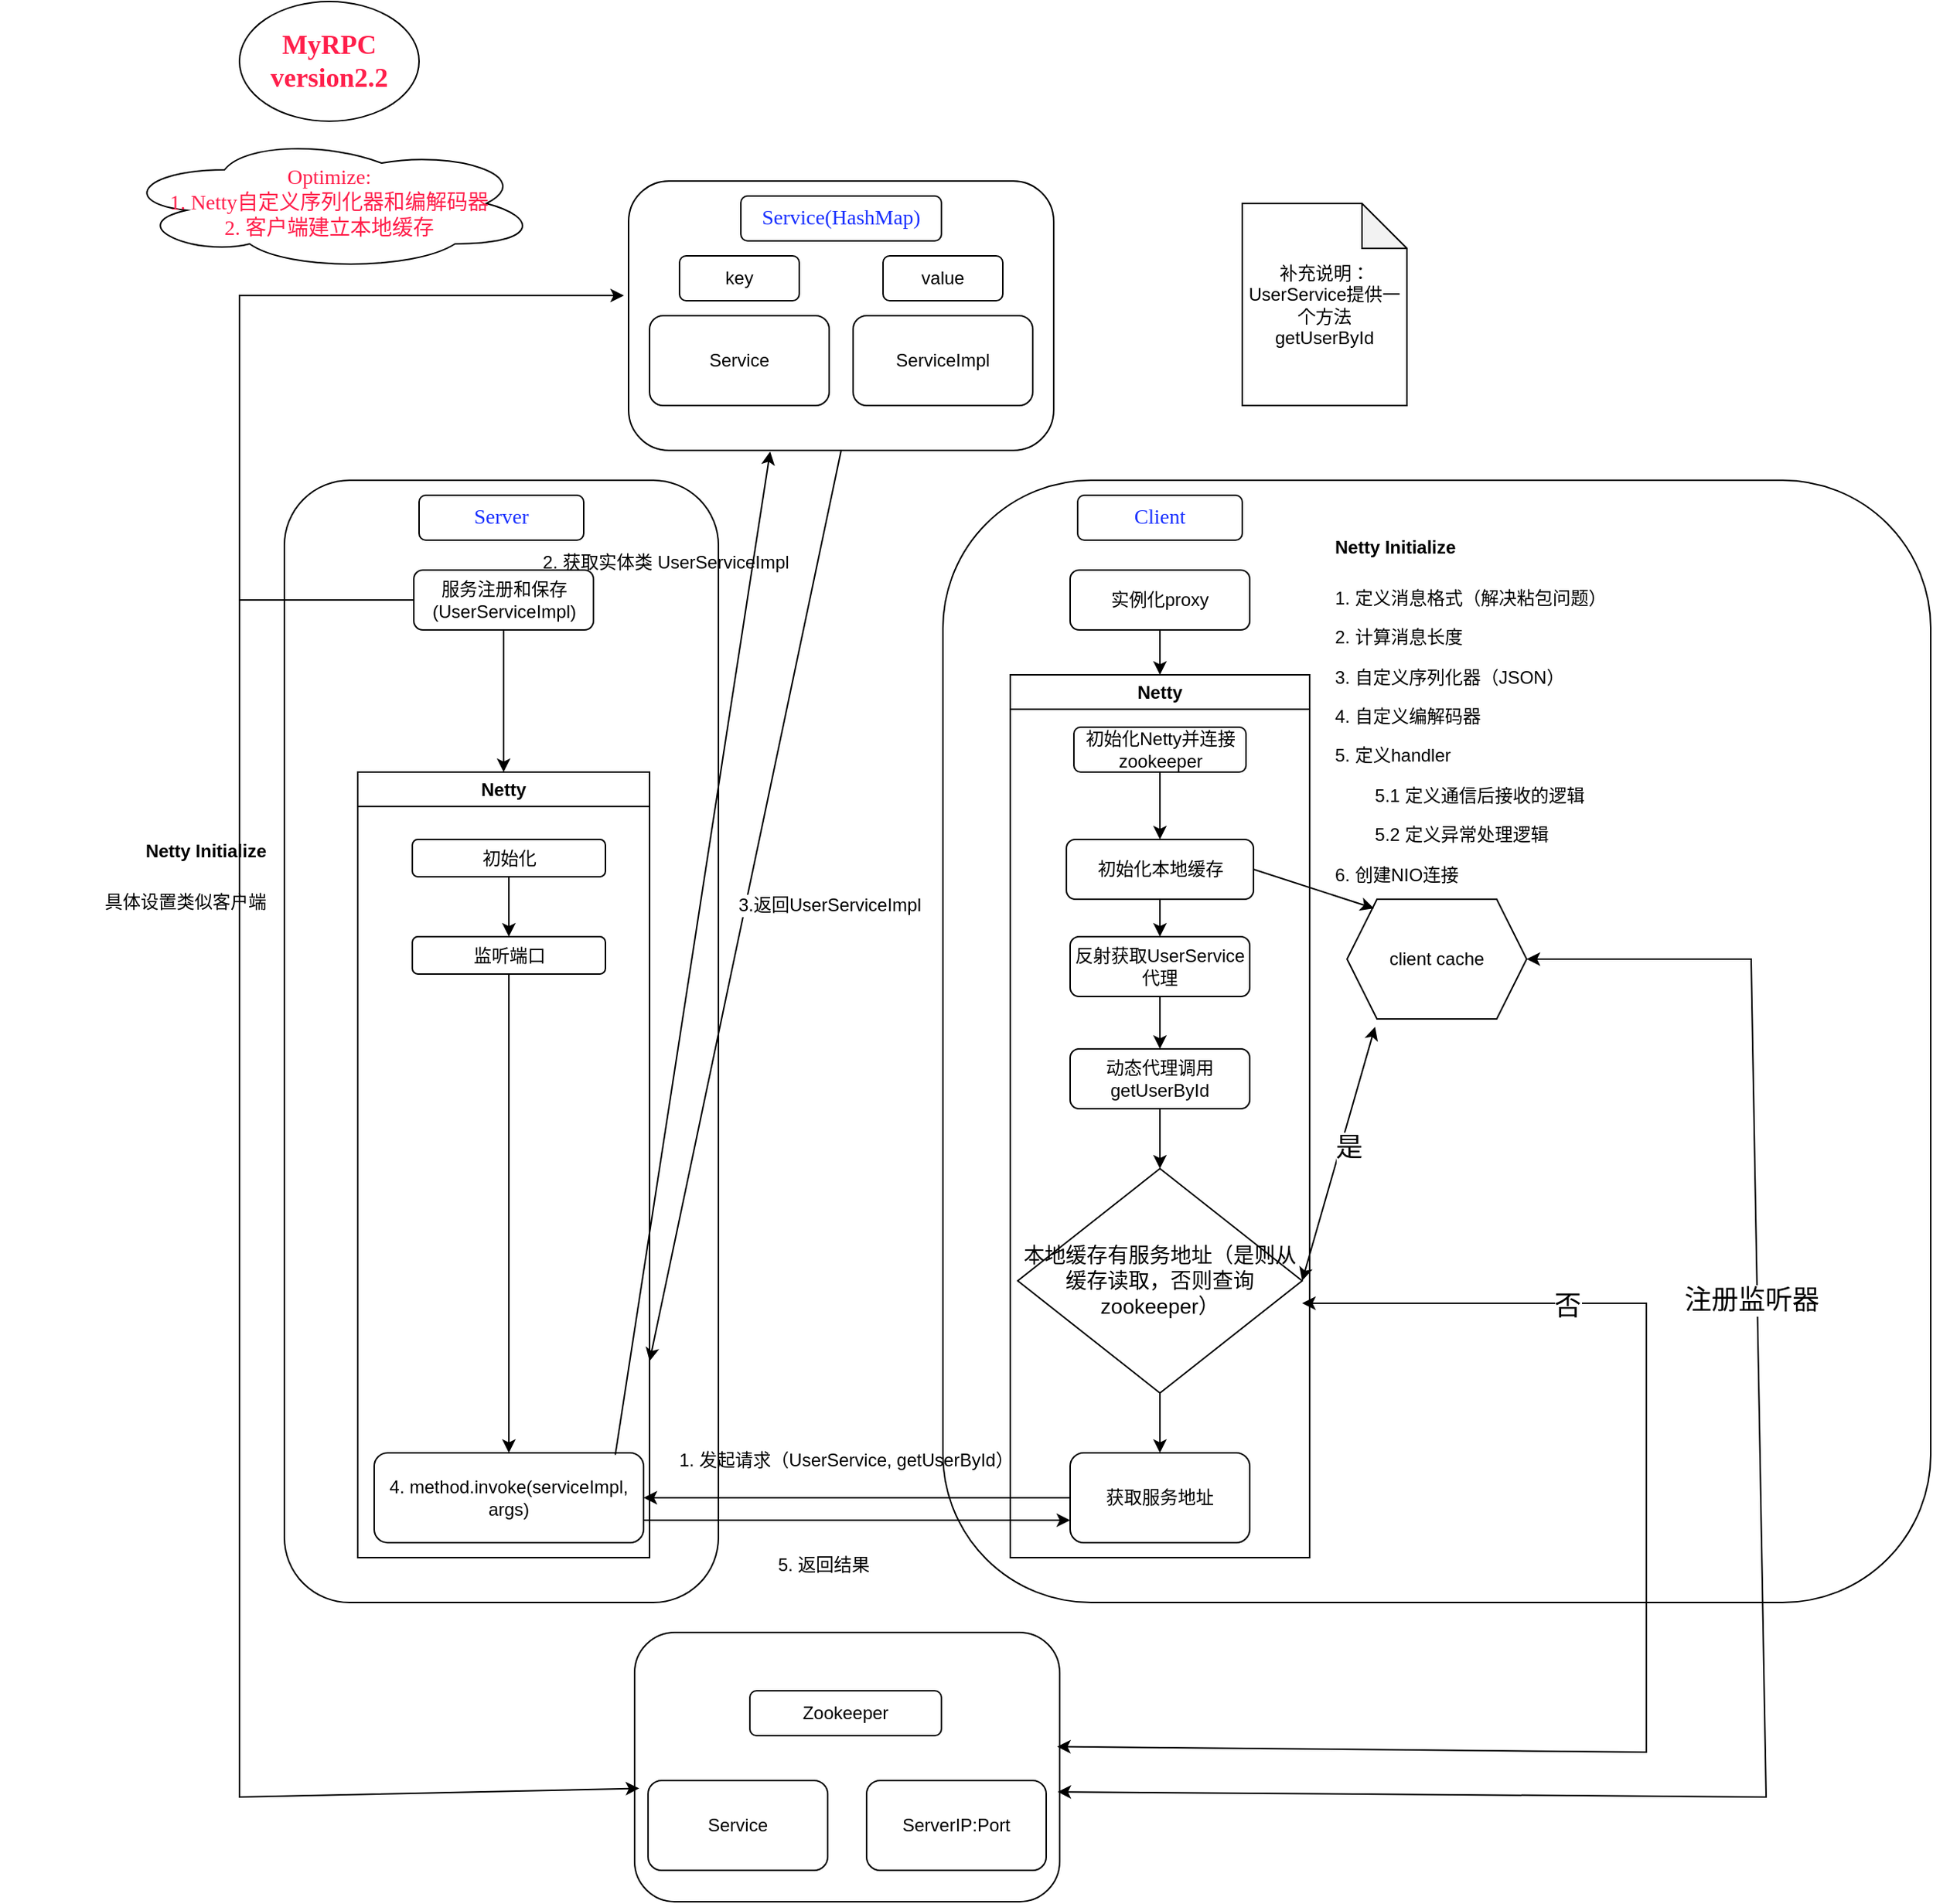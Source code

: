 <mxfile version="26.0.8">
  <diagram name="第 1 页" id="ZML3KXHriG-NJUgA67tz">
    <mxGraphModel dx="1709" dy="1685" grid="1" gridSize="10" guides="1" tooltips="1" connect="1" arrows="1" fold="1" page="1" pageScale="1" pageWidth="827" pageHeight="1169" math="0" shadow="0">
      <root>
        <mxCell id="0" />
        <mxCell id="1" parent="0" />
        <mxCell id="dBy7059EWkq7GSbZFAL_-1" value="&lt;div&gt;&lt;br&gt;&lt;/div&gt;" style="rounded=1;whiteSpace=wrap;html=1;" vertex="1" parent="1">
          <mxGeometry x="280" y="40" width="284" height="180" as="geometry" />
        </mxCell>
        <mxCell id="dBy7059EWkq7GSbZFAL_-2" value="&lt;font color=&quot;#1930ff&quot; style=&quot;font-size: 14px;&quot; face=&quot;Comic Sans MS&quot;&gt;Service(HashMap)&lt;/font&gt;" style="rounded=1;whiteSpace=wrap;html=1;" vertex="1" parent="1">
          <mxGeometry x="355" y="50" width="134" height="30" as="geometry" />
        </mxCell>
        <mxCell id="dBy7059EWkq7GSbZFAL_-3" value="Service" style="rounded=1;whiteSpace=wrap;html=1;" vertex="1" parent="1">
          <mxGeometry x="294" y="130" width="120" height="60" as="geometry" />
        </mxCell>
        <mxCell id="dBy7059EWkq7GSbZFAL_-4" value="ServiceImpl" style="rounded=1;whiteSpace=wrap;html=1;" vertex="1" parent="1">
          <mxGeometry x="430" y="130" width="120" height="60" as="geometry" />
        </mxCell>
        <mxCell id="dBy7059EWkq7GSbZFAL_-5" value="key" style="rounded=1;whiteSpace=wrap;html=1;" vertex="1" parent="1">
          <mxGeometry x="314" y="90" width="80" height="30" as="geometry" />
        </mxCell>
        <mxCell id="dBy7059EWkq7GSbZFAL_-6" value="value" style="rounded=1;whiteSpace=wrap;html=1;" vertex="1" parent="1">
          <mxGeometry x="450" y="90" width="80" height="30" as="geometry" />
        </mxCell>
        <mxCell id="dBy7059EWkq7GSbZFAL_-7" value="" style="rounded=1;whiteSpace=wrap;html=1;" vertex="1" parent="1">
          <mxGeometry x="50" y="240" width="290" height="750" as="geometry" />
        </mxCell>
        <mxCell id="dBy7059EWkq7GSbZFAL_-8" value="" style="rounded=1;whiteSpace=wrap;html=1;" vertex="1" parent="1">
          <mxGeometry x="490" y="240" width="660" height="750" as="geometry" />
        </mxCell>
        <mxCell id="dBy7059EWkq7GSbZFAL_-9" value="&lt;font face=&quot;Comic Sans MS&quot; color=&quot;#1930ff&quot; style=&quot;font-size: 14px;&quot;&gt;Server&lt;/font&gt;" style="rounded=1;whiteSpace=wrap;html=1;" vertex="1" parent="1">
          <mxGeometry x="140" y="250" width="110" height="30" as="geometry" />
        </mxCell>
        <mxCell id="dBy7059EWkq7GSbZFAL_-10" value="&lt;font style=&quot;font-size: 14px;&quot; color=&quot;#1930ff&quot; face=&quot;Comic Sans MS&quot;&gt;Client&lt;/font&gt;" style="rounded=1;whiteSpace=wrap;html=1;" vertex="1" parent="1">
          <mxGeometry x="580" y="250" width="110" height="30" as="geometry" />
        </mxCell>
        <mxCell id="dBy7059EWkq7GSbZFAL_-11" value="&lt;h2&gt;&lt;font color=&quot;#ff1f4b&quot; style=&quot;font-size: 18px;&quot; face=&quot;Comic Sans MS&quot;&gt;MyRPC&lt;br&gt;version2.2&lt;/font&gt;&lt;/h2&gt;" style="ellipse;whiteSpace=wrap;html=1;" vertex="1" parent="1">
          <mxGeometry x="20" y="-80" width="120" height="80" as="geometry" />
        </mxCell>
        <mxCell id="dBy7059EWkq7GSbZFAL_-12" value="" style="edgeStyle=orthogonalEdgeStyle;rounded=0;orthogonalLoop=1;jettySize=auto;html=1;entryX=-0.011;entryY=0.425;entryDx=0;entryDy=0;entryPerimeter=0;" edge="1" parent="1" source="dBy7059EWkq7GSbZFAL_-13" target="dBy7059EWkq7GSbZFAL_-1">
          <mxGeometry relative="1" as="geometry">
            <mxPoint x="60" y="130" as="targetPoint" />
            <Array as="points">
              <mxPoint x="20" y="320" />
              <mxPoint x="20" y="116" />
            </Array>
          </mxGeometry>
        </mxCell>
        <mxCell id="dBy7059EWkq7GSbZFAL_-13" value="服务注册和保存(UserServiceImpl)" style="rounded=1;whiteSpace=wrap;html=1;" vertex="1" parent="1">
          <mxGeometry x="136.5" y="300" width="120" height="40" as="geometry" />
        </mxCell>
        <mxCell id="dBy7059EWkq7GSbZFAL_-14" value="实例化proxy" style="rounded=1;whiteSpace=wrap;html=1;" vertex="1" parent="1">
          <mxGeometry x="575" y="300" width="120" height="40" as="geometry" />
        </mxCell>
        <mxCell id="dBy7059EWkq7GSbZFAL_-17" value="补充说明：&lt;div&gt;UserService提供一个方法&lt;/div&gt;&lt;div&gt;getUserById&lt;/div&gt;" style="shape=note;whiteSpace=wrap;html=1;backgroundOutline=1;darkOpacity=0.05;" vertex="1" parent="1">
          <mxGeometry x="690" y="55" width="110" height="135" as="geometry" />
        </mxCell>
        <mxCell id="dBy7059EWkq7GSbZFAL_-20" value="1. 发起请求（UserService, getUserById）" style="text;html=1;align=center;verticalAlign=middle;resizable=0;points=[];autosize=1;strokeColor=none;fillColor=none;" vertex="1" parent="1">
          <mxGeometry x="300" y="880" width="250" height="30" as="geometry" />
        </mxCell>
        <mxCell id="dBy7059EWkq7GSbZFAL_-21" value="Netty" style="swimlane;whiteSpace=wrap;html=1;" vertex="1" parent="1">
          <mxGeometry x="99" y="435" width="195" height="525" as="geometry" />
        </mxCell>
        <mxCell id="dBy7059EWkq7GSbZFAL_-22" value="" style="edgeStyle=orthogonalEdgeStyle;rounded=0;orthogonalLoop=1;jettySize=auto;html=1;" edge="1" parent="dBy7059EWkq7GSbZFAL_-21" source="dBy7059EWkq7GSbZFAL_-23" target="dBy7059EWkq7GSbZFAL_-25">
          <mxGeometry relative="1" as="geometry" />
        </mxCell>
        <mxCell id="dBy7059EWkq7GSbZFAL_-23" value="监听端口" style="rounded=1;whiteSpace=wrap;html=1;" vertex="1" parent="dBy7059EWkq7GSbZFAL_-21">
          <mxGeometry x="36.5" y="110" width="129" height="25" as="geometry" />
        </mxCell>
        <mxCell id="dBy7059EWkq7GSbZFAL_-24" value="初始化" style="rounded=1;whiteSpace=wrap;html=1;" vertex="1" parent="dBy7059EWkq7GSbZFAL_-21">
          <mxGeometry x="36.5" y="45" width="129" height="25" as="geometry" />
        </mxCell>
        <mxCell id="dBy7059EWkq7GSbZFAL_-25" value="4. method.invoke(serviceImpl, args)" style="rounded=1;whiteSpace=wrap;html=1;" vertex="1" parent="dBy7059EWkq7GSbZFAL_-21">
          <mxGeometry x="11" y="455" width="180" height="60" as="geometry" />
        </mxCell>
        <mxCell id="dBy7059EWkq7GSbZFAL_-26" value="" style="endArrow=classic;html=1;rounded=0;exitX=0.5;exitY=1;exitDx=0;exitDy=0;entryX=0.5;entryY=0;entryDx=0;entryDy=0;" edge="1" parent="dBy7059EWkq7GSbZFAL_-21" source="dBy7059EWkq7GSbZFAL_-24" target="dBy7059EWkq7GSbZFAL_-23">
          <mxGeometry width="50" height="50" relative="1" as="geometry">
            <mxPoint x="361" y="45" as="sourcePoint" />
            <mxPoint x="411" y="-5" as="targetPoint" />
          </mxGeometry>
        </mxCell>
        <mxCell id="dBy7059EWkq7GSbZFAL_-27" value="" style="endArrow=classic;html=1;rounded=0;exitX=0.5;exitY=1;exitDx=0;exitDy=0;entryX=1;entryY=0.75;entryDx=0;entryDy=0;" edge="1" parent="1" source="dBy7059EWkq7GSbZFAL_-1" target="dBy7059EWkq7GSbZFAL_-21">
          <mxGeometry width="50" height="50" relative="1" as="geometry">
            <mxPoint x="470" y="450" as="sourcePoint" />
            <mxPoint x="520" y="400" as="targetPoint" />
          </mxGeometry>
        </mxCell>
        <mxCell id="dBy7059EWkq7GSbZFAL_-28" value="&lt;font style=&quot;font-size: 12px;&quot;&gt;3.返回UserServiceImpl&lt;/font&gt;" style="edgeLabel;html=1;align=center;verticalAlign=middle;resizable=0;points=[];" vertex="1" connectable="0" parent="dBy7059EWkq7GSbZFAL_-27">
          <mxGeometry x="-0.011" y="3" relative="1" as="geometry">
            <mxPoint x="52" y="2" as="offset" />
          </mxGeometry>
        </mxCell>
        <mxCell id="dBy7059EWkq7GSbZFAL_-29" value="5. 返回结果" style="text;html=1;align=center;verticalAlign=middle;resizable=0;points=[];autosize=1;strokeColor=none;fillColor=none;" vertex="1" parent="1">
          <mxGeometry x="370" y="950" width="80" height="30" as="geometry" />
        </mxCell>
        <mxCell id="dBy7059EWkq7GSbZFAL_-30" value="&lt;font style=&quot;font-size: 14px; color: rgb(255, 31, 75);&quot; face=&quot;Comic Sans MS&quot;&gt;Optimize:&lt;/font&gt;&lt;div&gt;&lt;font style=&quot;font-size: 14px; color: rgb(255, 31, 75);&quot; face=&quot;Comic Sans MS&quot;&gt;1. Netty自定义序列化器和编解码器&lt;/font&gt;&lt;/div&gt;&lt;div&gt;&lt;font style=&quot;font-size: 14px; color: rgb(255, 31, 75);&quot; face=&quot;Comic Sans MS&quot;&gt;2. 客户端建立本地缓存&lt;/font&gt;&lt;/div&gt;" style="ellipse;shape=cloud;whiteSpace=wrap;html=1;" vertex="1" parent="1">
          <mxGeometry x="-60" y="10" width="280" height="90" as="geometry" />
        </mxCell>
        <mxCell id="dBy7059EWkq7GSbZFAL_-31" value="&lt;h1 style=&quot;margin-top: 0px;&quot;&gt;&lt;font style=&quot;font-size: 12px;&quot;&gt;Netty Initialize&lt;/font&gt;&lt;/h1&gt;&lt;p&gt;&lt;span style=&quot;background-color: transparent; color: light-dark(rgb(0, 0, 0), rgb(255, 255, 255));&quot;&gt;1. 定义消息格式（解决粘包问题）&lt;/span&gt;&lt;/p&gt;&lt;p&gt;&lt;font&gt;2. 计算消息长度&lt;/font&gt;&lt;/p&gt;&lt;p&gt;&lt;font&gt;3. 自定义序列化器（JSON）&lt;/font&gt;&lt;/p&gt;&lt;p&gt;&lt;font&gt;4. 自定义编解码器&lt;/font&gt;&lt;/p&gt;&lt;p&gt;&lt;font&gt;5. 定义handler&lt;/font&gt;&lt;/p&gt;&lt;p&gt;&lt;font&gt;&lt;span style=&quot;white-space: pre;&quot;&gt;&#x9;&lt;/span&gt;5.1 定义通信后接收的逻辑&lt;br&gt;&lt;/font&gt;&lt;/p&gt;&lt;p&gt;&lt;font style=&quot;&quot;&gt;&lt;font&gt;&lt;span style=&quot;white-space: pre;&quot;&gt;&#x9;&lt;/span&gt;5.2 定义异常处理逻辑&lt;/font&gt;&lt;br&gt;&lt;/font&gt;&lt;/p&gt;&lt;p&gt;&lt;font style=&quot;&quot;&gt;&lt;font&gt;6. 创建NIO连接&lt;/font&gt;&lt;/font&gt;&lt;/p&gt;" style="text;html=1;whiteSpace=wrap;overflow=hidden;rounded=0;" vertex="1" parent="1">
          <mxGeometry x="750" y="260" width="330" height="260" as="geometry" />
        </mxCell>
        <mxCell id="dBy7059EWkq7GSbZFAL_-32" value="Netty" style="swimlane;whiteSpace=wrap;html=1;" vertex="1" parent="1">
          <mxGeometry x="535" y="370" width="200" height="590" as="geometry" />
        </mxCell>
        <mxCell id="dBy7059EWkq7GSbZFAL_-33" value="初始化Netty并连接zookeeper" style="rounded=1;whiteSpace=wrap;html=1;" vertex="1" parent="dBy7059EWkq7GSbZFAL_-32">
          <mxGeometry x="42.5" y="35" width="115" height="30" as="geometry" />
        </mxCell>
        <mxCell id="dBy7059EWkq7GSbZFAL_-34" value="获取服务地址" style="rounded=1;whiteSpace=wrap;html=1;" vertex="1" parent="dBy7059EWkq7GSbZFAL_-32">
          <mxGeometry x="40" y="520" width="120" height="60" as="geometry" />
        </mxCell>
        <mxCell id="dBy7059EWkq7GSbZFAL_-19" value="动态代理调用getUserById" style="rounded=1;whiteSpace=wrap;html=1;" vertex="1" parent="dBy7059EWkq7GSbZFAL_-32">
          <mxGeometry x="40" y="250" width="120" height="40" as="geometry" />
        </mxCell>
        <mxCell id="dBy7059EWkq7GSbZFAL_-16" value="反射获取UserService代理" style="rounded=1;whiteSpace=wrap;html=1;" vertex="1" parent="dBy7059EWkq7GSbZFAL_-32">
          <mxGeometry x="40" y="175" width="120" height="40" as="geometry" />
        </mxCell>
        <mxCell id="dBy7059EWkq7GSbZFAL_-15" value="" style="edgeStyle=orthogonalEdgeStyle;rounded=0;orthogonalLoop=1;jettySize=auto;html=1;" edge="1" parent="dBy7059EWkq7GSbZFAL_-32" source="dBy7059EWkq7GSbZFAL_-16" target="dBy7059EWkq7GSbZFAL_-19">
          <mxGeometry relative="1" as="geometry" />
        </mxCell>
        <mxCell id="dBy7059EWkq7GSbZFAL_-50" value="初始化本地缓存" style="rounded=1;whiteSpace=wrap;html=1;" vertex="1" parent="dBy7059EWkq7GSbZFAL_-32">
          <mxGeometry x="37.5" y="110" width="125" height="40" as="geometry" />
        </mxCell>
        <mxCell id="dBy7059EWkq7GSbZFAL_-51" value="" style="endArrow=classic;html=1;rounded=0;exitX=0.5;exitY=1;exitDx=0;exitDy=0;" edge="1" parent="dBy7059EWkq7GSbZFAL_-32" source="dBy7059EWkq7GSbZFAL_-33" target="dBy7059EWkq7GSbZFAL_-50">
          <mxGeometry width="50" height="50" relative="1" as="geometry">
            <mxPoint x="265" y="250" as="sourcePoint" />
            <mxPoint x="315" y="200" as="targetPoint" />
          </mxGeometry>
        </mxCell>
        <mxCell id="dBy7059EWkq7GSbZFAL_-55" value="" style="endArrow=classic;html=1;rounded=0;exitX=0.5;exitY=1;exitDx=0;exitDy=0;entryX=0.5;entryY=0;entryDx=0;entryDy=0;" edge="1" parent="dBy7059EWkq7GSbZFAL_-32" source="dBy7059EWkq7GSbZFAL_-50" target="dBy7059EWkq7GSbZFAL_-16">
          <mxGeometry width="50" height="50" relative="1" as="geometry">
            <mxPoint x="255" y="320" as="sourcePoint" />
            <mxPoint x="305" y="270" as="targetPoint" />
          </mxGeometry>
        </mxCell>
        <mxCell id="dBy7059EWkq7GSbZFAL_-35" value="" style="endArrow=classic;html=1;rounded=0;exitX=0.5;exitY=1;exitDx=0;exitDy=0;entryX=0.5;entryY=0;entryDx=0;entryDy=0;" edge="1" parent="1" source="dBy7059EWkq7GSbZFAL_-14" target="dBy7059EWkq7GSbZFAL_-32">
          <mxGeometry width="50" height="50" relative="1" as="geometry">
            <mxPoint x="430" y="570" as="sourcePoint" />
            <mxPoint x="480" y="520" as="targetPoint" />
          </mxGeometry>
        </mxCell>
        <mxCell id="dBy7059EWkq7GSbZFAL_-36" value="&lt;h1 style=&quot;margin-top: 0px;&quot;&gt;&lt;font style=&quot;font-size: 12px;&quot;&gt;Netty Initialize&lt;/font&gt;&lt;/h1&gt;&lt;p&gt;具体设置类似客户端&lt;/p&gt;" style="text;html=1;whiteSpace=wrap;overflow=hidden;rounded=0;align=right;" vertex="1" parent="1">
          <mxGeometry x="-140" y="462.5" width="180" height="95" as="geometry" />
        </mxCell>
        <mxCell id="dBy7059EWkq7GSbZFAL_-37" value="" style="endArrow=classic;html=1;rounded=0;exitX=0.5;exitY=1;exitDx=0;exitDy=0;entryX=0.5;entryY=0;entryDx=0;entryDy=0;" edge="1" parent="1" source="dBy7059EWkq7GSbZFAL_-13" target="dBy7059EWkq7GSbZFAL_-21">
          <mxGeometry width="50" height="50" relative="1" as="geometry">
            <mxPoint x="460" y="480" as="sourcePoint" />
            <mxPoint x="510" y="430" as="targetPoint" />
          </mxGeometry>
        </mxCell>
        <mxCell id="dBy7059EWkq7GSbZFAL_-39" value="" style="endArrow=classic;html=1;rounded=0;exitX=0;exitY=0.5;exitDx=0;exitDy=0;entryX=1;entryY=0.5;entryDx=0;entryDy=0;" edge="1" parent="1" source="dBy7059EWkq7GSbZFAL_-34" target="dBy7059EWkq7GSbZFAL_-25">
          <mxGeometry width="50" height="50" relative="1" as="geometry">
            <mxPoint x="460" y="480" as="sourcePoint" />
            <mxPoint x="510" y="430" as="targetPoint" />
          </mxGeometry>
        </mxCell>
        <mxCell id="dBy7059EWkq7GSbZFAL_-40" value="" style="endArrow=classic;html=1;rounded=0;exitX=0.895;exitY=0.022;exitDx=0;exitDy=0;exitPerimeter=0;entryX=0.333;entryY=1.004;entryDx=0;entryDy=0;entryPerimeter=0;" edge="1" parent="1" source="dBy7059EWkq7GSbZFAL_-25" target="dBy7059EWkq7GSbZFAL_-1">
          <mxGeometry width="50" height="50" relative="1" as="geometry">
            <mxPoint x="460" y="360" as="sourcePoint" />
            <mxPoint x="510" y="310" as="targetPoint" />
          </mxGeometry>
        </mxCell>
        <mxCell id="dBy7059EWkq7GSbZFAL_-41" value="" style="endArrow=classic;html=1;rounded=0;exitX=1;exitY=0.75;exitDx=0;exitDy=0;entryX=0;entryY=0.75;entryDx=0;entryDy=0;" edge="1" parent="1" source="dBy7059EWkq7GSbZFAL_-25" target="dBy7059EWkq7GSbZFAL_-34">
          <mxGeometry width="50" height="50" relative="1" as="geometry">
            <mxPoint x="460" y="480" as="sourcePoint" />
            <mxPoint x="510" y="430" as="targetPoint" />
          </mxGeometry>
        </mxCell>
        <mxCell id="dBy7059EWkq7GSbZFAL_-42" value="2. 获取实体类 UserServiceImpl" style="text;html=1;align=center;verticalAlign=middle;whiteSpace=wrap;rounded=0;" vertex="1" parent="1">
          <mxGeometry x="160" y="280" width="290" height="30" as="geometry" />
        </mxCell>
        <mxCell id="dBy7059EWkq7GSbZFAL_-43" value="&lt;div&gt;&lt;br&gt;&lt;/div&gt;" style="rounded=1;whiteSpace=wrap;html=1;" vertex="1" parent="1">
          <mxGeometry x="284" y="1010" width="284" height="180" as="geometry" />
        </mxCell>
        <mxCell id="dBy7059EWkq7GSbZFAL_-44" value="Zookeeper" style="rounded=1;whiteSpace=wrap;html=1;" vertex="1" parent="1">
          <mxGeometry x="361" y="1049" width="128" height="30" as="geometry" />
        </mxCell>
        <mxCell id="dBy7059EWkq7GSbZFAL_-45" value="Service" style="rounded=1;whiteSpace=wrap;html=1;" vertex="1" parent="1">
          <mxGeometry x="293" y="1109" width="120" height="60" as="geometry" />
        </mxCell>
        <mxCell id="dBy7059EWkq7GSbZFAL_-46" value="ServerIP:Port" style="rounded=1;whiteSpace=wrap;html=1;" vertex="1" parent="1">
          <mxGeometry x="439" y="1109" width="120" height="60" as="geometry" />
        </mxCell>
        <mxCell id="dBy7059EWkq7GSbZFAL_-47" value="" style="endArrow=classic;html=1;rounded=0;entryX=0.011;entryY=0.579;entryDx=0;entryDy=0;entryPerimeter=0;" edge="1" parent="1" target="dBy7059EWkq7GSbZFAL_-43">
          <mxGeometry width="50" height="50" relative="1" as="geometry">
            <mxPoint x="20" y="320" as="sourcePoint" />
            <mxPoint x="530" y="440" as="targetPoint" />
            <Array as="points">
              <mxPoint x="20" y="1120" />
            </Array>
          </mxGeometry>
        </mxCell>
        <mxCell id="dBy7059EWkq7GSbZFAL_-49" value="client cache" style="shape=hexagon;perimeter=hexagonPerimeter2;whiteSpace=wrap;html=1;fixedSize=1;" vertex="1" parent="1">
          <mxGeometry x="760" y="520" width="120" height="80" as="geometry" />
        </mxCell>
        <mxCell id="dBy7059EWkq7GSbZFAL_-52" value="" style="endArrow=classic;html=1;rounded=0;exitX=1;exitY=0.5;exitDx=0;exitDy=0;entryX=0.15;entryY=0.076;entryDx=0;entryDy=0;entryPerimeter=0;" edge="1" parent="1" source="dBy7059EWkq7GSbZFAL_-50" target="dBy7059EWkq7GSbZFAL_-49">
          <mxGeometry width="50" height="50" relative="1" as="geometry">
            <mxPoint x="800" y="620" as="sourcePoint" />
            <mxPoint x="770" y="520" as="targetPoint" />
          </mxGeometry>
        </mxCell>
        <mxCell id="dBy7059EWkq7GSbZFAL_-53" value="" style="endArrow=classic;startArrow=classic;html=1;rounded=0;entryX=1;entryY=0.5;entryDx=0;entryDy=0;exitX=0.995;exitY=0.592;exitDx=0;exitDy=0;exitPerimeter=0;" edge="1" parent="1" source="dBy7059EWkq7GSbZFAL_-43" target="dBy7059EWkq7GSbZFAL_-49">
          <mxGeometry width="50" height="50" relative="1" as="geometry">
            <mxPoint x="800" y="810" as="sourcePoint" />
            <mxPoint x="850" y="760" as="targetPoint" />
            <Array as="points">
              <mxPoint x="1040" y="1120" />
              <mxPoint x="1030" y="560" />
            </Array>
          </mxGeometry>
        </mxCell>
        <mxCell id="dBy7059EWkq7GSbZFAL_-54" value="&lt;font style=&quot;font-size: 18px;&quot;&gt;注册监听器&lt;/font&gt;" style="edgeLabel;html=1;align=center;verticalAlign=middle;resizable=0;points=[];" vertex="1" connectable="0" parent="dBy7059EWkq7GSbZFAL_-53">
          <mxGeometry x="0.363" y="4" relative="1" as="geometry">
            <mxPoint y="1" as="offset" />
          </mxGeometry>
        </mxCell>
        <mxCell id="dBy7059EWkq7GSbZFAL_-70" value="" style="edgeStyle=orthogonalEdgeStyle;rounded=0;orthogonalLoop=1;jettySize=auto;html=1;" edge="1" parent="1" source="dBy7059EWkq7GSbZFAL_-58" target="dBy7059EWkq7GSbZFAL_-34">
          <mxGeometry relative="1" as="geometry" />
        </mxCell>
        <mxCell id="dBy7059EWkq7GSbZFAL_-58" value="&lt;font style=&quot;font-size: 14px;&quot;&gt;本地缓存有服务地址（是则从缓存读取，否则查询zookeeper）&lt;/font&gt;" style="rhombus;whiteSpace=wrap;html=1;" vertex="1" parent="1">
          <mxGeometry x="540" y="700" width="190" height="150" as="geometry" />
        </mxCell>
        <mxCell id="dBy7059EWkq7GSbZFAL_-64" value="" style="endArrow=classic;html=1;rounded=0;exitX=0.5;exitY=1;exitDx=0;exitDy=0;" edge="1" parent="1" source="dBy7059EWkq7GSbZFAL_-19" target="dBy7059EWkq7GSbZFAL_-58">
          <mxGeometry width="50" height="50" relative="1" as="geometry">
            <mxPoint x="730" y="920" as="sourcePoint" />
            <mxPoint x="780" y="870" as="targetPoint" />
          </mxGeometry>
        </mxCell>
        <mxCell id="dBy7059EWkq7GSbZFAL_-65" value="" style="endArrow=classic;startArrow=classic;html=1;rounded=0;entryX=0.156;entryY=1.065;entryDx=0;entryDy=0;entryPerimeter=0;exitX=1;exitY=0.5;exitDx=0;exitDy=0;" edge="1" parent="1" source="dBy7059EWkq7GSbZFAL_-58" target="dBy7059EWkq7GSbZFAL_-49">
          <mxGeometry width="50" height="50" relative="1" as="geometry">
            <mxPoint x="730" y="920" as="sourcePoint" />
            <mxPoint x="780" y="870" as="targetPoint" />
          </mxGeometry>
        </mxCell>
        <mxCell id="dBy7059EWkq7GSbZFAL_-68" value="&lt;font style=&quot;font-size: 18px;&quot;&gt;是&lt;/font&gt;" style="edgeLabel;html=1;align=center;verticalAlign=middle;resizable=0;points=[];" vertex="1" connectable="0" parent="dBy7059EWkq7GSbZFAL_-65">
          <mxGeometry x="0.073" y="-5" relative="1" as="geometry">
            <mxPoint y="1" as="offset" />
          </mxGeometry>
        </mxCell>
        <mxCell id="dBy7059EWkq7GSbZFAL_-67" value="" style="endArrow=classic;startArrow=classic;html=1;rounded=0;entryX=0.994;entryY=0.424;entryDx=0;entryDy=0;entryPerimeter=0;" edge="1" parent="1" target="dBy7059EWkq7GSbZFAL_-43">
          <mxGeometry width="50" height="50" relative="1" as="geometry">
            <mxPoint x="730" y="790" as="sourcePoint" />
            <mxPoint x="780" y="870" as="targetPoint" />
            <Array as="points">
              <mxPoint x="960" y="790" />
              <mxPoint x="960" y="1090" />
            </Array>
          </mxGeometry>
        </mxCell>
        <mxCell id="dBy7059EWkq7GSbZFAL_-69" value="&lt;font style=&quot;font-size: 18px;&quot;&gt;否&lt;/font&gt;" style="edgeLabel;html=1;align=center;verticalAlign=middle;resizable=0;points=[];" vertex="1" connectable="0" parent="dBy7059EWkq7GSbZFAL_-67">
          <mxGeometry x="-0.617" y="-2" relative="1" as="geometry">
            <mxPoint as="offset" />
          </mxGeometry>
        </mxCell>
      </root>
    </mxGraphModel>
  </diagram>
</mxfile>
